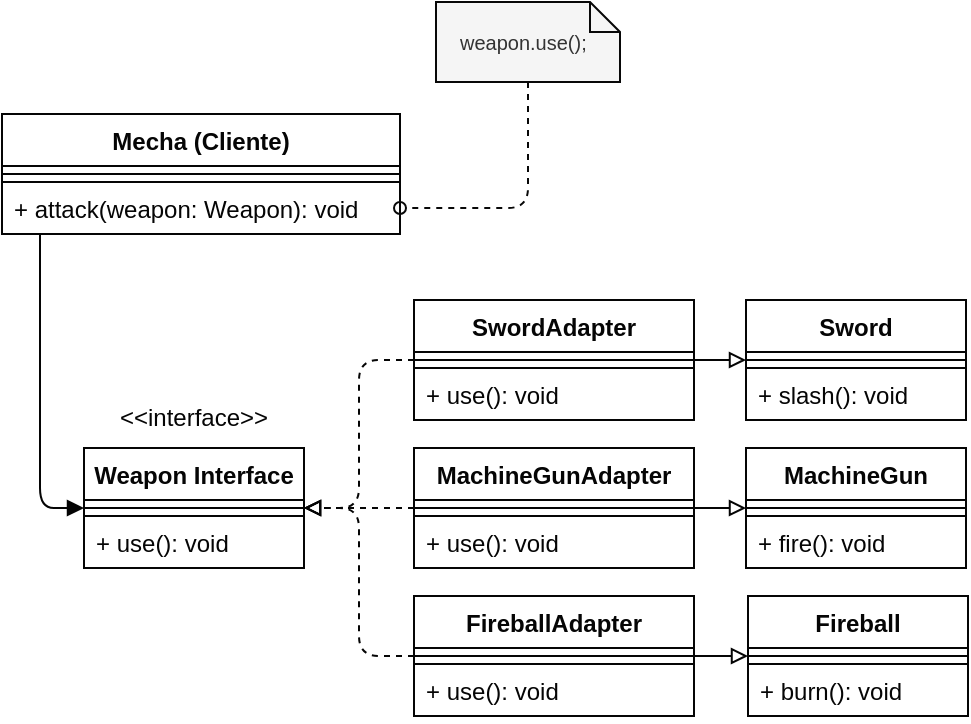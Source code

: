 <mxfile>
    <diagram id="AnvghFFxJrj1ynO6DU2Q" name="Page-1">
        <mxGraphModel dx="-230" dy="446" grid="0" gridSize="10" guides="1" tooltips="1" connect="1" arrows="1" fold="0" page="1" pageScale="1" pageWidth="850" pageHeight="1100" background="#ffffff" math="0" shadow="0">
            <root>
                <mxCell id="0"/>
                <mxCell id="1" parent="0"/>
                <mxCell id="86" style="edgeStyle=orthogonalEdgeStyle;rounded=1;html=1;entryX=0;entryY=0.5;entryDx=0;entryDy=0;fontColor=#050505;endArrow=block;endFill=1;strokeColor=#050505;" edge="1" parent="1" source="10" target="81">
                    <mxGeometry relative="1" as="geometry">
                        <Array as="points">
                            <mxPoint x="912" y="665"/>
                        </Array>
                    </mxGeometry>
                </mxCell>
                <mxCell id="10" value="Mecha (Cliente)" style="swimlane;fontStyle=1;align=center;verticalAlign=top;childLayout=stackLayout;horizontal=1;startSize=26;horizontalStack=0;resizeParent=1;resizeParentMax=0;resizeLast=0;collapsible=1;marginBottom=0;fontColor=#050505;strokeColor=#050505;fillColor=none;" parent="1" vertex="1">
                    <mxGeometry x="893" y="468" width="199" height="60" as="geometry"/>
                </mxCell>
                <mxCell id="11" value="" style="line;strokeWidth=1;fillColor=none;align=left;verticalAlign=middle;spacingTop=-1;spacingLeft=3;spacingRight=3;rotatable=0;labelPosition=right;points=[];portConstraint=eastwest;fontColor=#050505;strokeColor=#050505;" parent="10" vertex="1">
                    <mxGeometry y="26" width="199" height="8" as="geometry"/>
                </mxCell>
                <mxCell id="17" value="+ attack(weapon: Weapon): void" style="text;strokeColor=#050505;fillColor=none;align=left;verticalAlign=top;spacingLeft=4;spacingRight=4;overflow=hidden;rotatable=0;points=[[0,0.5],[1,0.5]];portConstraint=eastwest;fontColor=#050505;" parent="10" vertex="1">
                    <mxGeometry y="34" width="199" height="26" as="geometry"/>
                </mxCell>
                <mxCell id="87" style="edgeStyle=orthogonalEdgeStyle;rounded=1;html=1;entryX=1;entryY=0.5;entryDx=0;entryDy=0;fontColor=#050505;endArrow=block;endFill=0;strokeColor=#050505;dashed=1;" edge="1" parent="1" source="20" target="81">
                    <mxGeometry relative="1" as="geometry"/>
                </mxCell>
                <mxCell id="20" value="SwordAdapter" style="swimlane;fontStyle=1;align=center;verticalAlign=top;childLayout=stackLayout;horizontal=1;startSize=26;horizontalStack=0;resizeParent=1;resizeParentMax=0;resizeLast=0;collapsible=1;marginBottom=0;fontColor=#050505;strokeColor=#050505;fillColor=none;" parent="1" vertex="1">
                    <mxGeometry x="1099" y="561" width="140" height="60" as="geometry"/>
                </mxCell>
                <mxCell id="21" value="" style="line;strokeWidth=1;fillColor=none;align=left;verticalAlign=middle;spacingTop=-1;spacingLeft=3;spacingRight=3;rotatable=0;labelPosition=right;points=[];portConstraint=eastwest;fontColor=#050505;strokeColor=#050505;" parent="20" vertex="1">
                    <mxGeometry y="26" width="140" height="8" as="geometry"/>
                </mxCell>
                <mxCell id="22" value="+ use(): void" style="text;strokeColor=#050505;fillColor=none;align=left;verticalAlign=top;spacingLeft=4;spacingRight=4;overflow=hidden;rotatable=0;points=[[0,0.5],[1,0.5]];portConstraint=eastwest;fontColor=#050505;" parent="20" vertex="1">
                    <mxGeometry y="34" width="140" height="26" as="geometry"/>
                </mxCell>
                <mxCell id="88" style="edgeStyle=orthogonalEdgeStyle;rounded=1;html=1;entryX=1;entryY=0.5;entryDx=0;entryDy=0;fontColor=#050505;endArrow=block;endFill=0;strokeColor=#050505;dashed=1;" edge="1" parent="1" source="24" target="81">
                    <mxGeometry relative="1" as="geometry"/>
                </mxCell>
                <mxCell id="24" value="MachineGunAdapter" style="swimlane;fontStyle=1;align=center;verticalAlign=top;childLayout=stackLayout;horizontal=1;startSize=26;horizontalStack=0;resizeParent=1;resizeParentMax=0;resizeLast=0;collapsible=1;marginBottom=0;fontColor=#050505;strokeColor=#050505;fillColor=none;" parent="1" vertex="1">
                    <mxGeometry x="1099" y="635" width="140" height="60" as="geometry"/>
                </mxCell>
                <mxCell id="25" value="" style="line;strokeWidth=1;fillColor=none;align=left;verticalAlign=middle;spacingTop=-1;spacingLeft=3;spacingRight=3;rotatable=0;labelPosition=right;points=[];portConstraint=eastwest;fontColor=#050505;strokeColor=#050505;" parent="24" vertex="1">
                    <mxGeometry y="26" width="140" height="8" as="geometry"/>
                </mxCell>
                <mxCell id="26" value="+ use(): void" style="text;strokeColor=#050505;fillColor=none;align=left;verticalAlign=top;spacingLeft=4;spacingRight=4;overflow=hidden;rotatable=0;points=[[0,0.5],[1,0.5]];portConstraint=eastwest;fontColor=#050505;" parent="24" vertex="1">
                    <mxGeometry y="34" width="140" height="26" as="geometry"/>
                </mxCell>
                <mxCell id="89" style="edgeStyle=orthogonalEdgeStyle;rounded=1;html=1;entryX=1;entryY=0.5;entryDx=0;entryDy=0;fontColor=#050505;endArrow=block;endFill=0;strokeColor=#050505;dashed=1;" edge="1" parent="1" source="28" target="81">
                    <mxGeometry relative="1" as="geometry"/>
                </mxCell>
                <mxCell id="28" value="FireballAdapter" style="swimlane;fontStyle=1;align=center;verticalAlign=top;childLayout=stackLayout;horizontal=1;startSize=26;horizontalStack=0;resizeParent=1;resizeParentMax=0;resizeLast=0;collapsible=1;marginBottom=0;fontColor=#050505;strokeColor=#050505;fillColor=none;" parent="1" vertex="1">
                    <mxGeometry x="1099" y="709" width="140" height="60" as="geometry"/>
                </mxCell>
                <mxCell id="29" value="" style="line;strokeWidth=1;fillColor=none;align=left;verticalAlign=middle;spacingTop=-1;spacingLeft=3;spacingRight=3;rotatable=0;labelPosition=right;points=[];portConstraint=eastwest;fontColor=#050505;strokeColor=#050505;" parent="28" vertex="1">
                    <mxGeometry y="26" width="140" height="8" as="geometry"/>
                </mxCell>
                <mxCell id="30" value="+ use(): void" style="text;strokeColor=#050505;fillColor=none;align=left;verticalAlign=top;spacingLeft=4;spacingRight=4;overflow=hidden;rotatable=0;points=[[0,0.5],[1,0.5]];portConstraint=eastwest;fontColor=#050505;" parent="28" vertex="1">
                    <mxGeometry y="34" width="140" height="26" as="geometry"/>
                </mxCell>
                <mxCell id="47" value="Sword" style="swimlane;fontStyle=1;align=center;verticalAlign=top;childLayout=stackLayout;horizontal=1;startSize=26;horizontalStack=0;resizeParent=1;resizeParentMax=0;resizeLast=0;collapsible=1;marginBottom=0;fontColor=#050505;strokeColor=#050505;fillColor=none;" parent="1" vertex="1">
                    <mxGeometry x="1265" y="561" width="110" height="60" as="geometry"/>
                </mxCell>
                <mxCell id="48" value="" style="line;strokeWidth=1;fillColor=none;align=left;verticalAlign=middle;spacingTop=-1;spacingLeft=3;spacingRight=3;rotatable=0;labelPosition=right;points=[];portConstraint=eastwest;fontColor=#050505;strokeColor=#050505;" parent="47" vertex="1">
                    <mxGeometry y="26" width="110" height="8" as="geometry"/>
                </mxCell>
                <mxCell id="49" value="+ slash(): void" style="text;strokeColor=#050505;fillColor=none;align=left;verticalAlign=top;spacingLeft=4;spacingRight=4;overflow=hidden;rotatable=0;points=[[0,0.5],[1,0.5]];portConstraint=eastwest;fontColor=#050505;" parent="47" vertex="1">
                    <mxGeometry y="34" width="110" height="26" as="geometry"/>
                </mxCell>
                <mxCell id="51" value="MachineGun" style="swimlane;fontStyle=1;align=center;verticalAlign=top;childLayout=stackLayout;horizontal=1;startSize=26;horizontalStack=0;resizeParent=1;resizeParentMax=0;resizeLast=0;collapsible=1;marginBottom=0;fontColor=#050505;strokeColor=#050505;fillColor=none;" parent="1" vertex="1">
                    <mxGeometry x="1265" y="635" width="110" height="60" as="geometry"/>
                </mxCell>
                <mxCell id="52" value="" style="line;strokeWidth=1;fillColor=none;align=left;verticalAlign=middle;spacingTop=-1;spacingLeft=3;spacingRight=3;rotatable=0;labelPosition=right;points=[];portConstraint=eastwest;fontColor=#050505;strokeColor=#050505;" parent="51" vertex="1">
                    <mxGeometry y="26" width="110" height="8" as="geometry"/>
                </mxCell>
                <mxCell id="53" value="+ fire(): void" style="text;strokeColor=#050505;fillColor=none;align=left;verticalAlign=top;spacingLeft=4;spacingRight=4;overflow=hidden;rotatable=0;points=[[0,0.5],[1,0.5]];portConstraint=eastwest;fontColor=#050505;" parent="51" vertex="1">
                    <mxGeometry y="34" width="110" height="26" as="geometry"/>
                </mxCell>
                <mxCell id="55" value="Fireball" style="swimlane;fontStyle=1;align=center;verticalAlign=top;childLayout=stackLayout;horizontal=1;startSize=26;horizontalStack=0;resizeParent=1;resizeParentMax=0;resizeLast=0;collapsible=1;marginBottom=0;fontColor=#050505;strokeColor=#050505;fillColor=none;" parent="1" vertex="1">
                    <mxGeometry x="1266" y="709" width="110" height="60" as="geometry"/>
                </mxCell>
                <mxCell id="56" value="" style="line;strokeWidth=1;fillColor=none;align=left;verticalAlign=middle;spacingTop=-1;spacingLeft=3;spacingRight=3;rotatable=0;labelPosition=right;points=[];portConstraint=eastwest;fontColor=#050505;strokeColor=#050505;" parent="55" vertex="1">
                    <mxGeometry y="26" width="110" height="8" as="geometry"/>
                </mxCell>
                <mxCell id="57" value="+ burn(): void" style="text;strokeColor=#050505;fillColor=none;align=left;verticalAlign=top;spacingLeft=4;spacingRight=4;overflow=hidden;rotatable=0;points=[[0,0.5],[1,0.5]];portConstraint=eastwest;fontColor=#050505;" parent="55" vertex="1">
                    <mxGeometry y="34" width="110" height="26" as="geometry"/>
                </mxCell>
                <mxCell id="59" value="" style="endArrow=block;html=1;endFill=0;fontColor=#050505;strokeColor=#050505;" parent="1" source="20" target="47" edge="1">
                    <mxGeometry width="50" height="50" relative="1" as="geometry">
                        <mxPoint x="1159" y="642.6" as="sourcePoint"/>
                        <mxPoint x="1069" y="689.4" as="targetPoint"/>
                    </mxGeometry>
                </mxCell>
                <mxCell id="60" value="" style="endArrow=block;html=1;endFill=0;fontColor=#050505;strokeColor=#050505;" parent="1" source="24" target="51" edge="1">
                    <mxGeometry width="50" height="50" relative="1" as="geometry">
                        <mxPoint x="1319" y="565" as="sourcePoint"/>
                        <mxPoint x="1369" y="565" as="targetPoint"/>
                    </mxGeometry>
                </mxCell>
                <mxCell id="61" value="" style="endArrow=block;html=1;endFill=0;fontColor=#050505;strokeColor=#050505;" parent="1" source="28" target="55" edge="1">
                    <mxGeometry width="50" height="50" relative="1" as="geometry">
                        <mxPoint x="1319" y="653" as="sourcePoint"/>
                        <mxPoint x="1369" y="653" as="targetPoint"/>
                    </mxGeometry>
                </mxCell>
                <mxCell id="75" value="weapon.use();" style="shape=note;size=15;align=left;spacingLeft=10;html=1;whiteSpace=wrap;fontSize=10;fillColor=#f5f5f5;fontColor=#333333;strokeColor=#080808;" vertex="1" parent="1">
                    <mxGeometry x="1110" y="412" width="92" height="40" as="geometry"/>
                </mxCell>
                <mxCell id="76" style="html=1;startArrow=none;startFill=0;endArrow=oval;endFill=0;dashed=1;exitX=0.5;exitY=1;exitDx=0;exitDy=0;exitPerimeter=0;fillColor=#f5f5f5;strokeColor=#080808;entryX=1;entryY=0.5;entryDx=0;entryDy=0;edgeStyle=orthogonalEdgeStyle;" edge="1" parent="1" source="75" target="17">
                    <mxGeometry relative="1" as="geometry">
                        <mxPoint x="988" y="522.998" as="targetPoint"/>
                        <mxPoint x="966" y="563.01" as="sourcePoint"/>
                    </mxGeometry>
                </mxCell>
                <mxCell id="81" value="Weapon Interface" style="swimlane;fontStyle=1;align=center;verticalAlign=top;childLayout=stackLayout;horizontal=1;startSize=26;horizontalStack=0;resizeParent=1;resizeParentMax=0;resizeLast=0;collapsible=1;marginBottom=0;fontColor=#050505;strokeColor=#050505;fillColor=none;" vertex="1" parent="1">
                    <mxGeometry x="934" y="635" width="110" height="60" as="geometry"/>
                </mxCell>
                <mxCell id="82" value="" style="line;strokeWidth=1;fillColor=none;align=left;verticalAlign=middle;spacingTop=-1;spacingLeft=3;spacingRight=3;rotatable=0;labelPosition=right;points=[];portConstraint=eastwest;fontColor=#050505;strokeColor=#050505;" vertex="1" parent="81">
                    <mxGeometry y="26" width="110" height="8" as="geometry"/>
                </mxCell>
                <mxCell id="83" value="+ use(): void" style="text;strokeColor=#050505;fillColor=none;align=left;verticalAlign=top;spacingLeft=4;spacingRight=4;overflow=hidden;rotatable=0;points=[[0,0.5],[1,0.5]];portConstraint=eastwest;fontColor=#050505;" vertex="1" parent="81">
                    <mxGeometry y="34" width="110" height="26" as="geometry"/>
                </mxCell>
                <mxCell id="85" value="&amp;lt;&amp;lt;interface&amp;gt;&amp;gt;" style="text;html=1;strokeColor=none;fillColor=none;align=center;verticalAlign=middle;whiteSpace=wrap;rounded=0;fontColor=#050505;" vertex="1" parent="1">
                    <mxGeometry x="934" y="605" width="110" height="30" as="geometry"/>
                </mxCell>
            </root>
        </mxGraphModel>
    </diagram>
</mxfile>